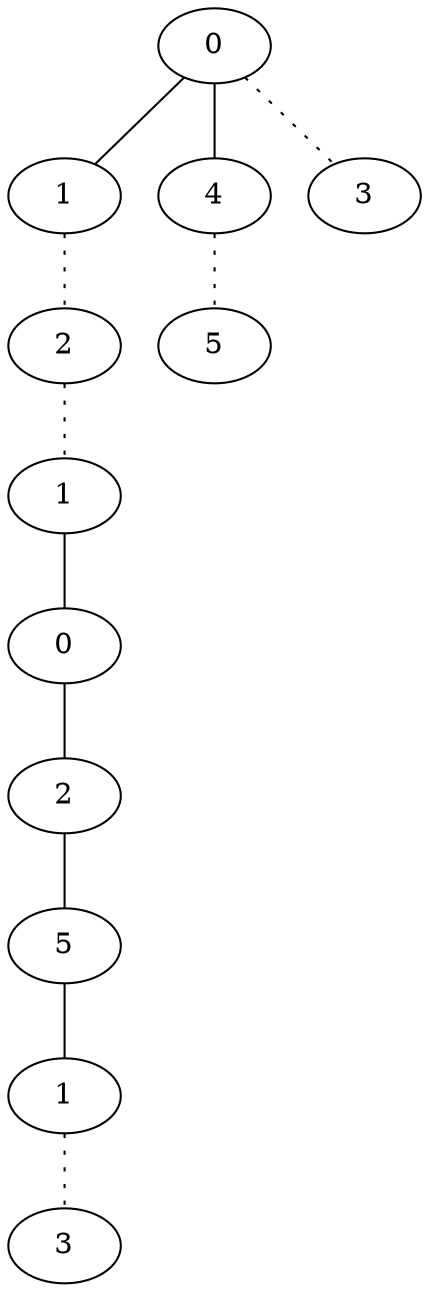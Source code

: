 graph {
a0[label=0];
a1[label=1];
a2[label=2];
a3[label=1];
a4[label=0];
a5[label=2];
a6[label=5];
a7[label=1];
a8[label=3];
a9[label=4];
a10[label=5];
a11[label=3];
a0 -- a1;
a0 -- a9;
a0 -- a11 [style=dotted];
a1 -- a2 [style=dotted];
a2 -- a3 [style=dotted];
a3 -- a4;
a4 -- a5;
a5 -- a6;
a6 -- a7;
a7 -- a8 [style=dotted];
a9 -- a10 [style=dotted];
}
